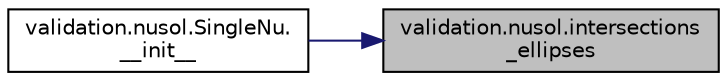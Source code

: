 digraph "validation.nusol.intersections_ellipses"
{
 // INTERACTIVE_SVG=YES
 // LATEX_PDF_SIZE
  edge [fontname="Helvetica",fontsize="10",labelfontname="Helvetica",labelfontsize="10"];
  node [fontname="Helvetica",fontsize="10",shape=record];
  rankdir="RL";
  Node1 [label="validation.nusol.intersections\l_ellipses",height=0.2,width=0.4,color="black", fillcolor="grey75", style="filled", fontcolor="black",tooltip=" "];
  Node1 -> Node2 [dir="back",color="midnightblue",fontsize="10",style="solid",fontname="Helvetica"];
  Node2 [label="validation.nusol.SingleNu.\l__init__",height=0.2,width=0.4,color="black", fillcolor="white", style="filled",URL="$classvalidation_1_1nusol_1_1_single_nu.html#a2d69898a2f4d0f4e5f17fcc84cd53e23",tooltip=" "];
}
